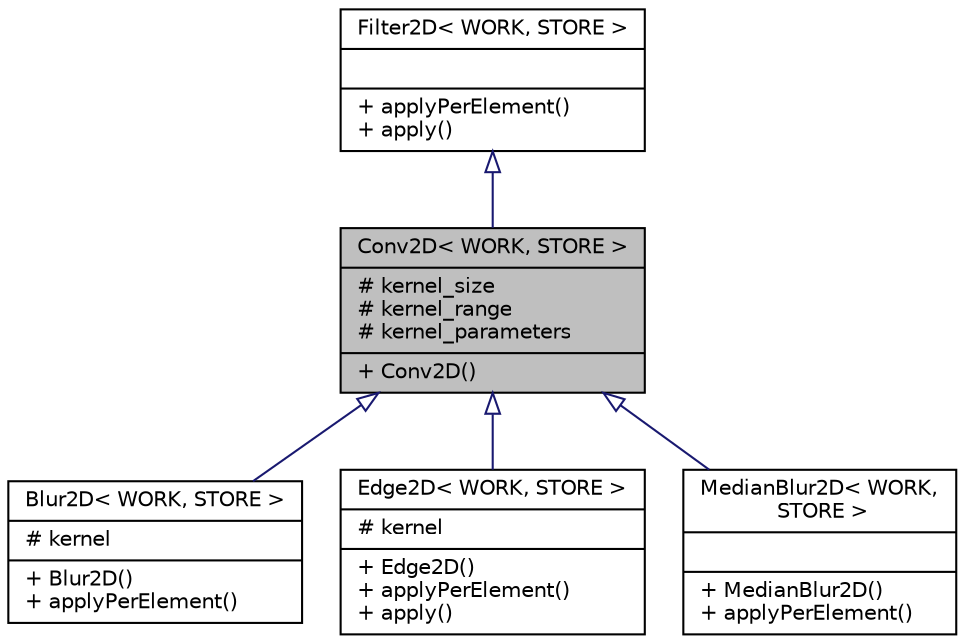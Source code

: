 digraph "Conv2D&lt; WORK, STORE &gt;"
{
 // LATEX_PDF_SIZE
  edge [fontname="Helvetica",fontsize="10",labelfontname="Helvetica",labelfontsize="10"];
  node [fontname="Helvetica",fontsize="10",shape=record];
  Node1 [label="{Conv2D\< WORK, STORE \>\n|# kernel_size\l# kernel_range\l# kernel_parameters\l|+ Conv2D()\l}",height=0.2,width=0.4,color="black", fillcolor="grey75", style="filled", fontcolor="black",tooltip=" "];
  Node2 -> Node1 [dir="back",color="midnightblue",fontsize="10",style="solid",arrowtail="onormal",fontname="Helvetica"];
  Node2 [label="{Filter2D\< WORK, STORE \>\n||+ applyPerElement()\l+ apply()\l}",height=0.2,width=0.4,color="black", fillcolor="white", style="filled",URL="$classFilter2D.html",tooltip=" "];
  Node1 -> Node3 [dir="back",color="midnightblue",fontsize="10",style="solid",arrowtail="onormal",fontname="Helvetica"];
  Node3 [label="{Blur2D\< WORK, STORE \>\n|# kernel\l|+ Blur2D()\l+ applyPerElement()\l}",height=0.2,width=0.4,color="black", fillcolor="white", style="filled",URL="$classBlur2D.html",tooltip=" "];
  Node1 -> Node4 [dir="back",color="midnightblue",fontsize="10",style="solid",arrowtail="onormal",fontname="Helvetica"];
  Node4 [label="{Edge2D\< WORK, STORE \>\n|# kernel\l|+ Edge2D()\l+ applyPerElement()\l+ apply()\l}",height=0.2,width=0.4,color="black", fillcolor="white", style="filled",URL="$classEdge2D.html",tooltip=" "];
  Node1 -> Node5 [dir="back",color="midnightblue",fontsize="10",style="solid",arrowtail="onormal",fontname="Helvetica"];
  Node5 [label="{MedianBlur2D\< WORK,\l STORE \>\n||+ MedianBlur2D()\l+ applyPerElement()\l}",height=0.2,width=0.4,color="black", fillcolor="white", style="filled",URL="$classMedianBlur2D.html",tooltip=" "];
}
